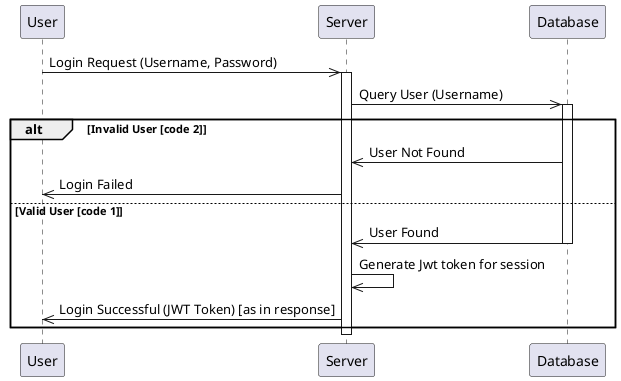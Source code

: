 @startuml
participant User
participant Server
participant Database

User->>Server: Login Request (Username, Password)
activate Server
Server->>Database: Query User (Username)
activate Database
alt Invalid User [code 2]
  Database->>Server: User Not Found
  Server->>User: Login Failed
else Valid User [code 1]
  Database->>Server: User Found
  deactivate Database
  Server->>Server: Generate Jwt token for session
  Server->>User: Login Successful (JWT Token) [as in response]
end
deactivate Server
@enduml